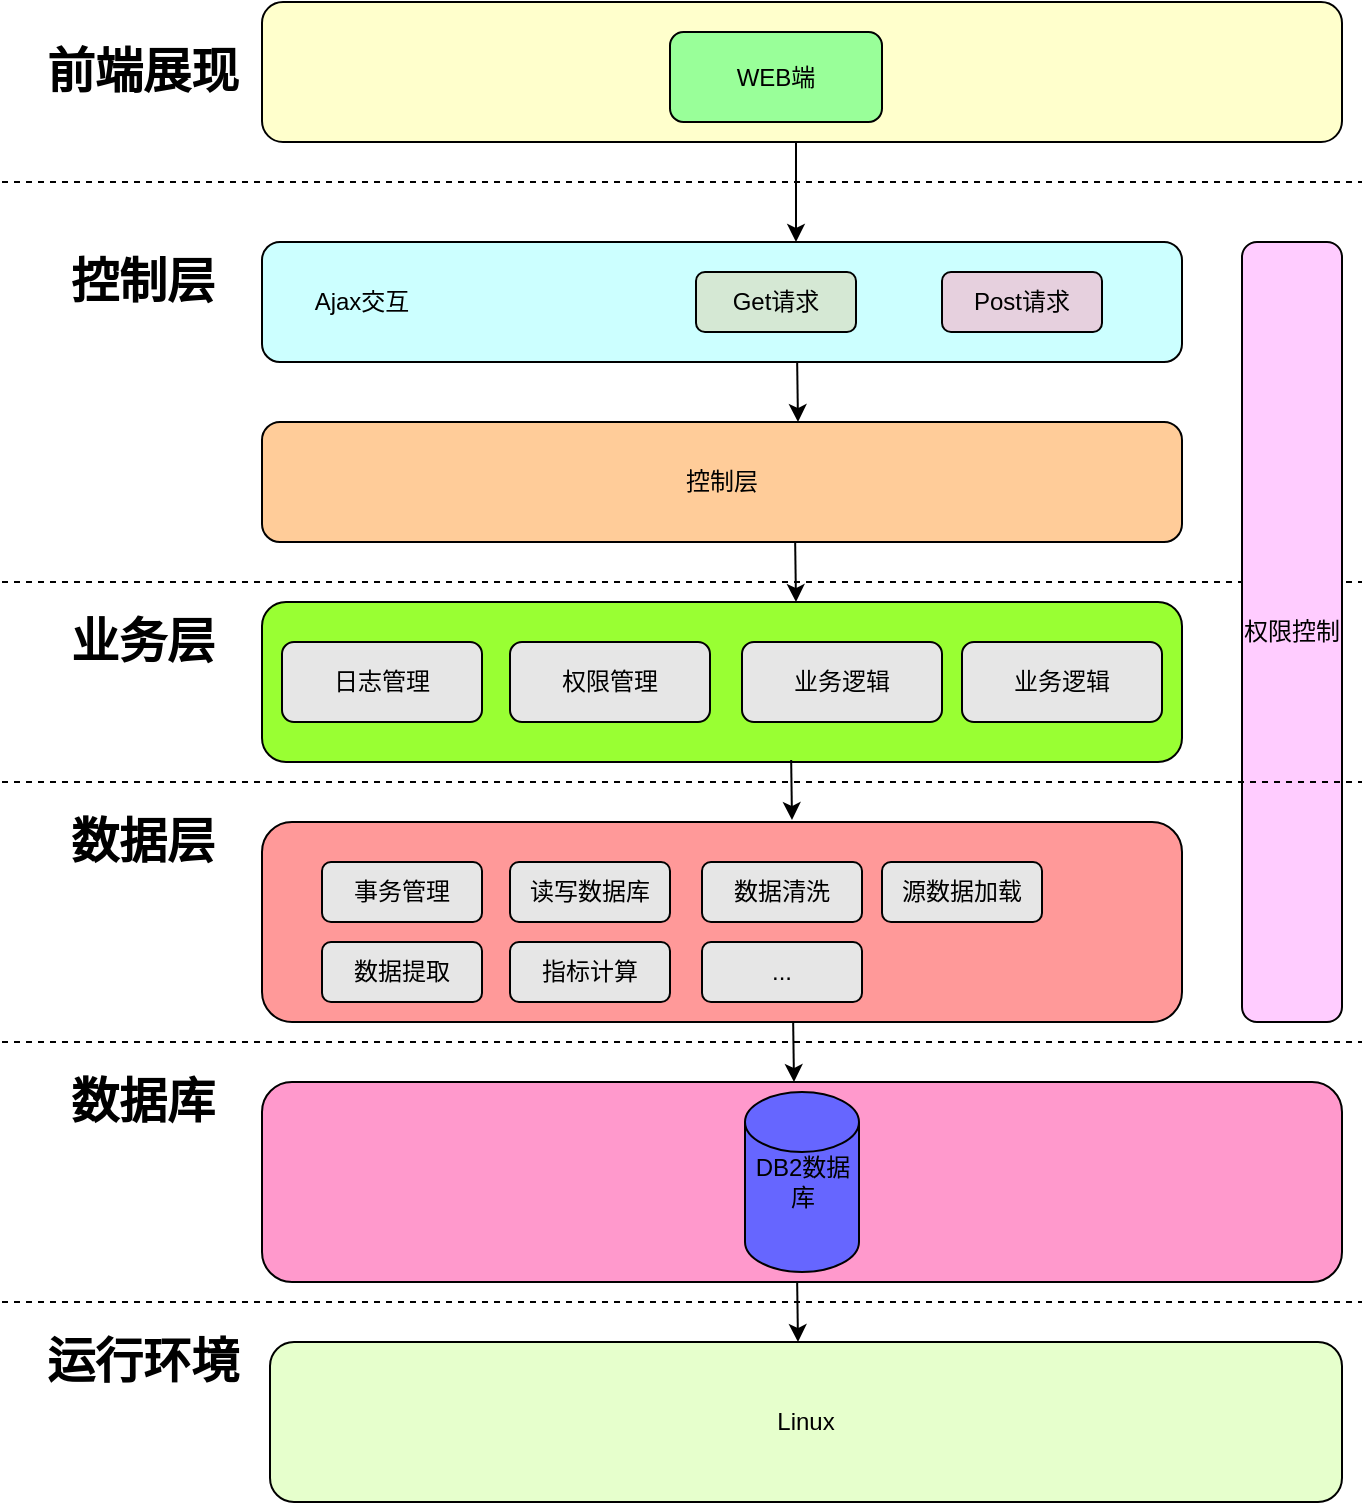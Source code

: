 <mxfile version="13.6.5" type="github">
  <diagram id="vIR01MLReOTqwkBODCGF" name="第 1 页">
    <mxGraphModel dx="1298" dy="711" grid="1" gridSize="10" guides="1" tooltips="1" connect="1" arrows="1" fold="1" page="1" pageScale="1" pageWidth="827" pageHeight="1169" math="0" shadow="0">
      <root>
        <mxCell id="0" />
        <mxCell id="1" parent="0" />
        <mxCell id="cNizQdUoR8_tfWkhrvu8-1" value="" style="rounded=1;whiteSpace=wrap;html=1;fillColor=#FFFFCC;" parent="1" vertex="1">
          <mxGeometry x="220" y="120" width="540" height="70" as="geometry" />
        </mxCell>
        <mxCell id="cNizQdUoR8_tfWkhrvu8-2" value="" style="endArrow=none;dashed=1;html=1;" parent="1" edge="1">
          <mxGeometry width="50" height="50" relative="1" as="geometry">
            <mxPoint x="90" y="210" as="sourcePoint" />
            <mxPoint x="770" y="210" as="targetPoint" />
            <Array as="points">
              <mxPoint x="440" y="210" />
            </Array>
          </mxGeometry>
        </mxCell>
        <mxCell id="-a5BsGSlZ8TfzduLI8fZ-1" value="前端展现" style="text;strokeColor=none;fillColor=none;html=1;fontSize=24;fontStyle=1;verticalAlign=middle;align=center;" vertex="1" parent="1">
          <mxGeometry x="110" y="135" width="100" height="40" as="geometry" />
        </mxCell>
        <mxCell id="-a5BsGSlZ8TfzduLI8fZ-4" value="WEB端" style="rounded=1;whiteSpace=wrap;html=1;fillColor=#99FF99;" vertex="1" parent="1">
          <mxGeometry x="424" y="135" width="106" height="45" as="geometry" />
        </mxCell>
        <mxCell id="-a5BsGSlZ8TfzduLI8fZ-5" value="" style="rounded=1;whiteSpace=wrap;html=1;fillColor=#CCFFFF;" vertex="1" parent="1">
          <mxGeometry x="220" y="240" width="460" height="60" as="geometry" />
        </mxCell>
        <mxCell id="-a5BsGSlZ8TfzduLI8fZ-6" value="Ajax交互" style="text;html=1;strokeColor=none;fillColor=none;align=center;verticalAlign=middle;whiteSpace=wrap;rounded=0;" vertex="1" parent="1">
          <mxGeometry x="240" y="260" width="60" height="20" as="geometry" />
        </mxCell>
        <mxCell id="-a5BsGSlZ8TfzduLI8fZ-7" value="Get请求" style="rounded=1;whiteSpace=wrap;html=1;fillColor=#D5E8D4;" vertex="1" parent="1">
          <mxGeometry x="437" y="255" width="80" height="30" as="geometry" />
        </mxCell>
        <mxCell id="-a5BsGSlZ8TfzduLI8fZ-8" value="Post请求" style="rounded=1;whiteSpace=wrap;html=1;fillColor=#E6D0DE;" vertex="1" parent="1">
          <mxGeometry x="560" y="255" width="80" height="30" as="geometry" />
        </mxCell>
        <mxCell id="-a5BsGSlZ8TfzduLI8fZ-9" value="" style="endArrow=none;dashed=1;html=1;" edge="1" parent="1">
          <mxGeometry width="50" height="50" relative="1" as="geometry">
            <mxPoint x="90" y="410" as="sourcePoint" />
            <mxPoint x="770" y="410" as="targetPoint" />
          </mxGeometry>
        </mxCell>
        <mxCell id="-a5BsGSlZ8TfzduLI8fZ-10" value="控制层" style="text;strokeColor=none;fillColor=none;html=1;fontSize=24;fontStyle=1;verticalAlign=middle;align=center;" vertex="1" parent="1">
          <mxGeometry x="110" y="240" width="100" height="40" as="geometry" />
        </mxCell>
        <mxCell id="-a5BsGSlZ8TfzduLI8fZ-12" value="" style="endArrow=classic;html=1;" edge="1" parent="1">
          <mxGeometry width="50" height="50" relative="1" as="geometry">
            <mxPoint x="487" y="190" as="sourcePoint" />
            <mxPoint x="487" y="240" as="targetPoint" />
          </mxGeometry>
        </mxCell>
        <mxCell id="-a5BsGSlZ8TfzduLI8fZ-13" value="控制层" style="rounded=1;whiteSpace=wrap;html=1;fillColor=#FFCC99;" vertex="1" parent="1">
          <mxGeometry x="220" y="330" width="460" height="60" as="geometry" />
        </mxCell>
        <mxCell id="-a5BsGSlZ8TfzduLI8fZ-15" value="" style="endArrow=classic;html=1;" edge="1" parent="1">
          <mxGeometry width="50" height="50" relative="1" as="geometry">
            <mxPoint x="487.58" y="300" as="sourcePoint" />
            <mxPoint x="488" y="330" as="targetPoint" />
          </mxGeometry>
        </mxCell>
        <mxCell id="-a5BsGSlZ8TfzduLI8fZ-16" value="业务层" style="text;strokeColor=none;fillColor=none;html=1;fontSize=24;fontStyle=1;verticalAlign=middle;align=center;" vertex="1" parent="1">
          <mxGeometry x="110" y="420" width="100" height="40" as="geometry" />
        </mxCell>
        <mxCell id="-a5BsGSlZ8TfzduLI8fZ-17" value="权限控制" style="rounded=1;whiteSpace=wrap;html=1;fillColor=#FFCCFF;" vertex="1" parent="1">
          <mxGeometry x="710" y="240" width="50" height="390" as="geometry" />
        </mxCell>
        <mxCell id="-a5BsGSlZ8TfzduLI8fZ-18" value="" style="rounded=1;whiteSpace=wrap;html=1;fillColor=#99FF33;" vertex="1" parent="1">
          <mxGeometry x="220" y="420" width="460" height="80" as="geometry" />
        </mxCell>
        <mxCell id="-a5BsGSlZ8TfzduLI8fZ-19" value="" style="endArrow=none;dashed=1;html=1;" edge="1" parent="1">
          <mxGeometry width="50" height="50" relative="1" as="geometry">
            <mxPoint x="90" y="510" as="sourcePoint" />
            <mxPoint x="770.0" y="510" as="targetPoint" />
          </mxGeometry>
        </mxCell>
        <mxCell id="-a5BsGSlZ8TfzduLI8fZ-20" value="数据层" style="text;strokeColor=none;fillColor=none;html=1;fontSize=24;fontStyle=1;verticalAlign=middle;align=center;" vertex="1" parent="1">
          <mxGeometry x="110" y="520" width="100" height="40" as="geometry" />
        </mxCell>
        <mxCell id="-a5BsGSlZ8TfzduLI8fZ-21" value="" style="rounded=1;whiteSpace=wrap;html=1;fillColor=#FF9999;" vertex="1" parent="1">
          <mxGeometry x="220" y="530" width="460" height="100" as="geometry" />
        </mxCell>
        <mxCell id="-a5BsGSlZ8TfzduLI8fZ-22" value="事务管理" style="rounded=1;whiteSpace=wrap;html=1;fillColor=#E6E6E6;" vertex="1" parent="1">
          <mxGeometry x="250" y="550" width="80" height="30" as="geometry" />
        </mxCell>
        <mxCell id="-a5BsGSlZ8TfzduLI8fZ-23" value="读写数据库" style="rounded=1;whiteSpace=wrap;html=1;fillColor=#E6E6E6;" vertex="1" parent="1">
          <mxGeometry x="344" y="550" width="80" height="30" as="geometry" />
        </mxCell>
        <mxCell id="-a5BsGSlZ8TfzduLI8fZ-24" value="数据清洗" style="rounded=1;whiteSpace=wrap;html=1;fillColor=#E6E6E6;" vertex="1" parent="1">
          <mxGeometry x="440" y="550" width="80" height="30" as="geometry" />
        </mxCell>
        <mxCell id="-a5BsGSlZ8TfzduLI8fZ-25" value="源数据加载" style="rounded=1;whiteSpace=wrap;html=1;fillColor=#E6E6E6;" vertex="1" parent="1">
          <mxGeometry x="530" y="550" width="80" height="30" as="geometry" />
        </mxCell>
        <mxCell id="-a5BsGSlZ8TfzduLI8fZ-26" value="数据提取" style="rounded=1;whiteSpace=wrap;html=1;fillColor=#E6E6E6;" vertex="1" parent="1">
          <mxGeometry x="250" y="590" width="80" height="30" as="geometry" />
        </mxCell>
        <mxCell id="-a5BsGSlZ8TfzduLI8fZ-27" value="指标计算" style="rounded=1;whiteSpace=wrap;html=1;fillColor=#E6E6E6;" vertex="1" parent="1">
          <mxGeometry x="344" y="590" width="80" height="30" as="geometry" />
        </mxCell>
        <mxCell id="-a5BsGSlZ8TfzduLI8fZ-28" value="..." style="rounded=1;whiteSpace=wrap;html=1;fillColor=#E6E6E6;" vertex="1" parent="1">
          <mxGeometry x="440" y="590" width="80" height="30" as="geometry" />
        </mxCell>
        <mxCell id="-a5BsGSlZ8TfzduLI8fZ-29" value="日志管理" style="rounded=1;whiteSpace=wrap;html=1;fillColor=#E6E6E6;" vertex="1" parent="1">
          <mxGeometry x="230" y="440" width="100" height="40" as="geometry" />
        </mxCell>
        <mxCell id="-a5BsGSlZ8TfzduLI8fZ-30" value="权限管理" style="rounded=1;whiteSpace=wrap;html=1;fillColor=#E6E6E6;" vertex="1" parent="1">
          <mxGeometry x="344" y="440" width="100" height="40" as="geometry" />
        </mxCell>
        <mxCell id="-a5BsGSlZ8TfzduLI8fZ-31" value="业务逻辑" style="rounded=1;whiteSpace=wrap;html=1;fillColor=#E6E6E6;" vertex="1" parent="1">
          <mxGeometry x="460" y="440" width="100" height="40" as="geometry" />
        </mxCell>
        <mxCell id="-a5BsGSlZ8TfzduLI8fZ-32" value="业务逻辑" style="rounded=1;whiteSpace=wrap;html=1;fillColor=#E6E6E6;" vertex="1" parent="1">
          <mxGeometry x="570" y="440" width="100" height="40" as="geometry" />
        </mxCell>
        <mxCell id="-a5BsGSlZ8TfzduLI8fZ-33" value="" style="endArrow=classic;html=1;" edge="1" parent="1">
          <mxGeometry width="50" height="50" relative="1" as="geometry">
            <mxPoint x="486.58" y="390" as="sourcePoint" />
            <mxPoint x="487" y="420" as="targetPoint" />
          </mxGeometry>
        </mxCell>
        <mxCell id="-a5BsGSlZ8TfzduLI8fZ-34" value="" style="endArrow=classic;html=1;" edge="1" parent="1">
          <mxGeometry width="50" height="50" relative="1" as="geometry">
            <mxPoint x="484.58" y="499" as="sourcePoint" />
            <mxPoint x="485" y="529" as="targetPoint" />
          </mxGeometry>
        </mxCell>
        <mxCell id="-a5BsGSlZ8TfzduLI8fZ-35" value="" style="endArrow=none;dashed=1;html=1;" edge="1" parent="1">
          <mxGeometry width="50" height="50" relative="1" as="geometry">
            <mxPoint x="90" y="640" as="sourcePoint" />
            <mxPoint x="770.0" y="640" as="targetPoint" />
          </mxGeometry>
        </mxCell>
        <mxCell id="-a5BsGSlZ8TfzduLI8fZ-36" value="" style="endArrow=none;dashed=1;html=1;" edge="1" parent="1">
          <mxGeometry width="50" height="50" relative="1" as="geometry">
            <mxPoint x="90" y="770" as="sourcePoint" />
            <mxPoint x="770.0" y="770" as="targetPoint" />
          </mxGeometry>
        </mxCell>
        <mxCell id="-a5BsGSlZ8TfzduLI8fZ-37" value="" style="rounded=1;whiteSpace=wrap;html=1;fillColor=#FF99CC;" vertex="1" parent="1">
          <mxGeometry x="220" y="660" width="540" height="100" as="geometry" />
        </mxCell>
        <mxCell id="-a5BsGSlZ8TfzduLI8fZ-38" value="DB2数据库" style="shape=cylinder2;whiteSpace=wrap;html=1;boundedLbl=1;backgroundOutline=1;size=15;fillColor=#6666FF;" vertex="1" parent="1">
          <mxGeometry x="461.5" y="665" width="57" height="90" as="geometry" />
        </mxCell>
        <mxCell id="-a5BsGSlZ8TfzduLI8fZ-39" value="数据库" style="text;strokeColor=none;fillColor=none;html=1;fontSize=24;fontStyle=1;verticalAlign=middle;align=center;" vertex="1" parent="1">
          <mxGeometry x="110" y="650" width="100" height="40" as="geometry" />
        </mxCell>
        <mxCell id="-a5BsGSlZ8TfzduLI8fZ-40" value="运行环境" style="text;strokeColor=none;fillColor=none;html=1;fontSize=24;fontStyle=1;verticalAlign=middle;align=center;" vertex="1" parent="1">
          <mxGeometry x="110" y="780" width="100" height="40" as="geometry" />
        </mxCell>
        <mxCell id="-a5BsGSlZ8TfzduLI8fZ-41" value="Linux" style="rounded=1;whiteSpace=wrap;html=1;fillColor=#E6FFCC;" vertex="1" parent="1">
          <mxGeometry x="224" y="790" width="536" height="80" as="geometry" />
        </mxCell>
        <mxCell id="-a5BsGSlZ8TfzduLI8fZ-42" value="" style="endArrow=classic;html=1;" edge="1" parent="1">
          <mxGeometry width="50" height="50" relative="1" as="geometry">
            <mxPoint x="485.58" y="630" as="sourcePoint" />
            <mxPoint x="486" y="660" as="targetPoint" />
          </mxGeometry>
        </mxCell>
        <mxCell id="-a5BsGSlZ8TfzduLI8fZ-44" value="" style="endArrow=classic;html=1;" edge="1" parent="1">
          <mxGeometry width="50" height="50" relative="1" as="geometry">
            <mxPoint x="487.58" y="760" as="sourcePoint" />
            <mxPoint x="488" y="790" as="targetPoint" />
          </mxGeometry>
        </mxCell>
      </root>
    </mxGraphModel>
  </diagram>
</mxfile>
